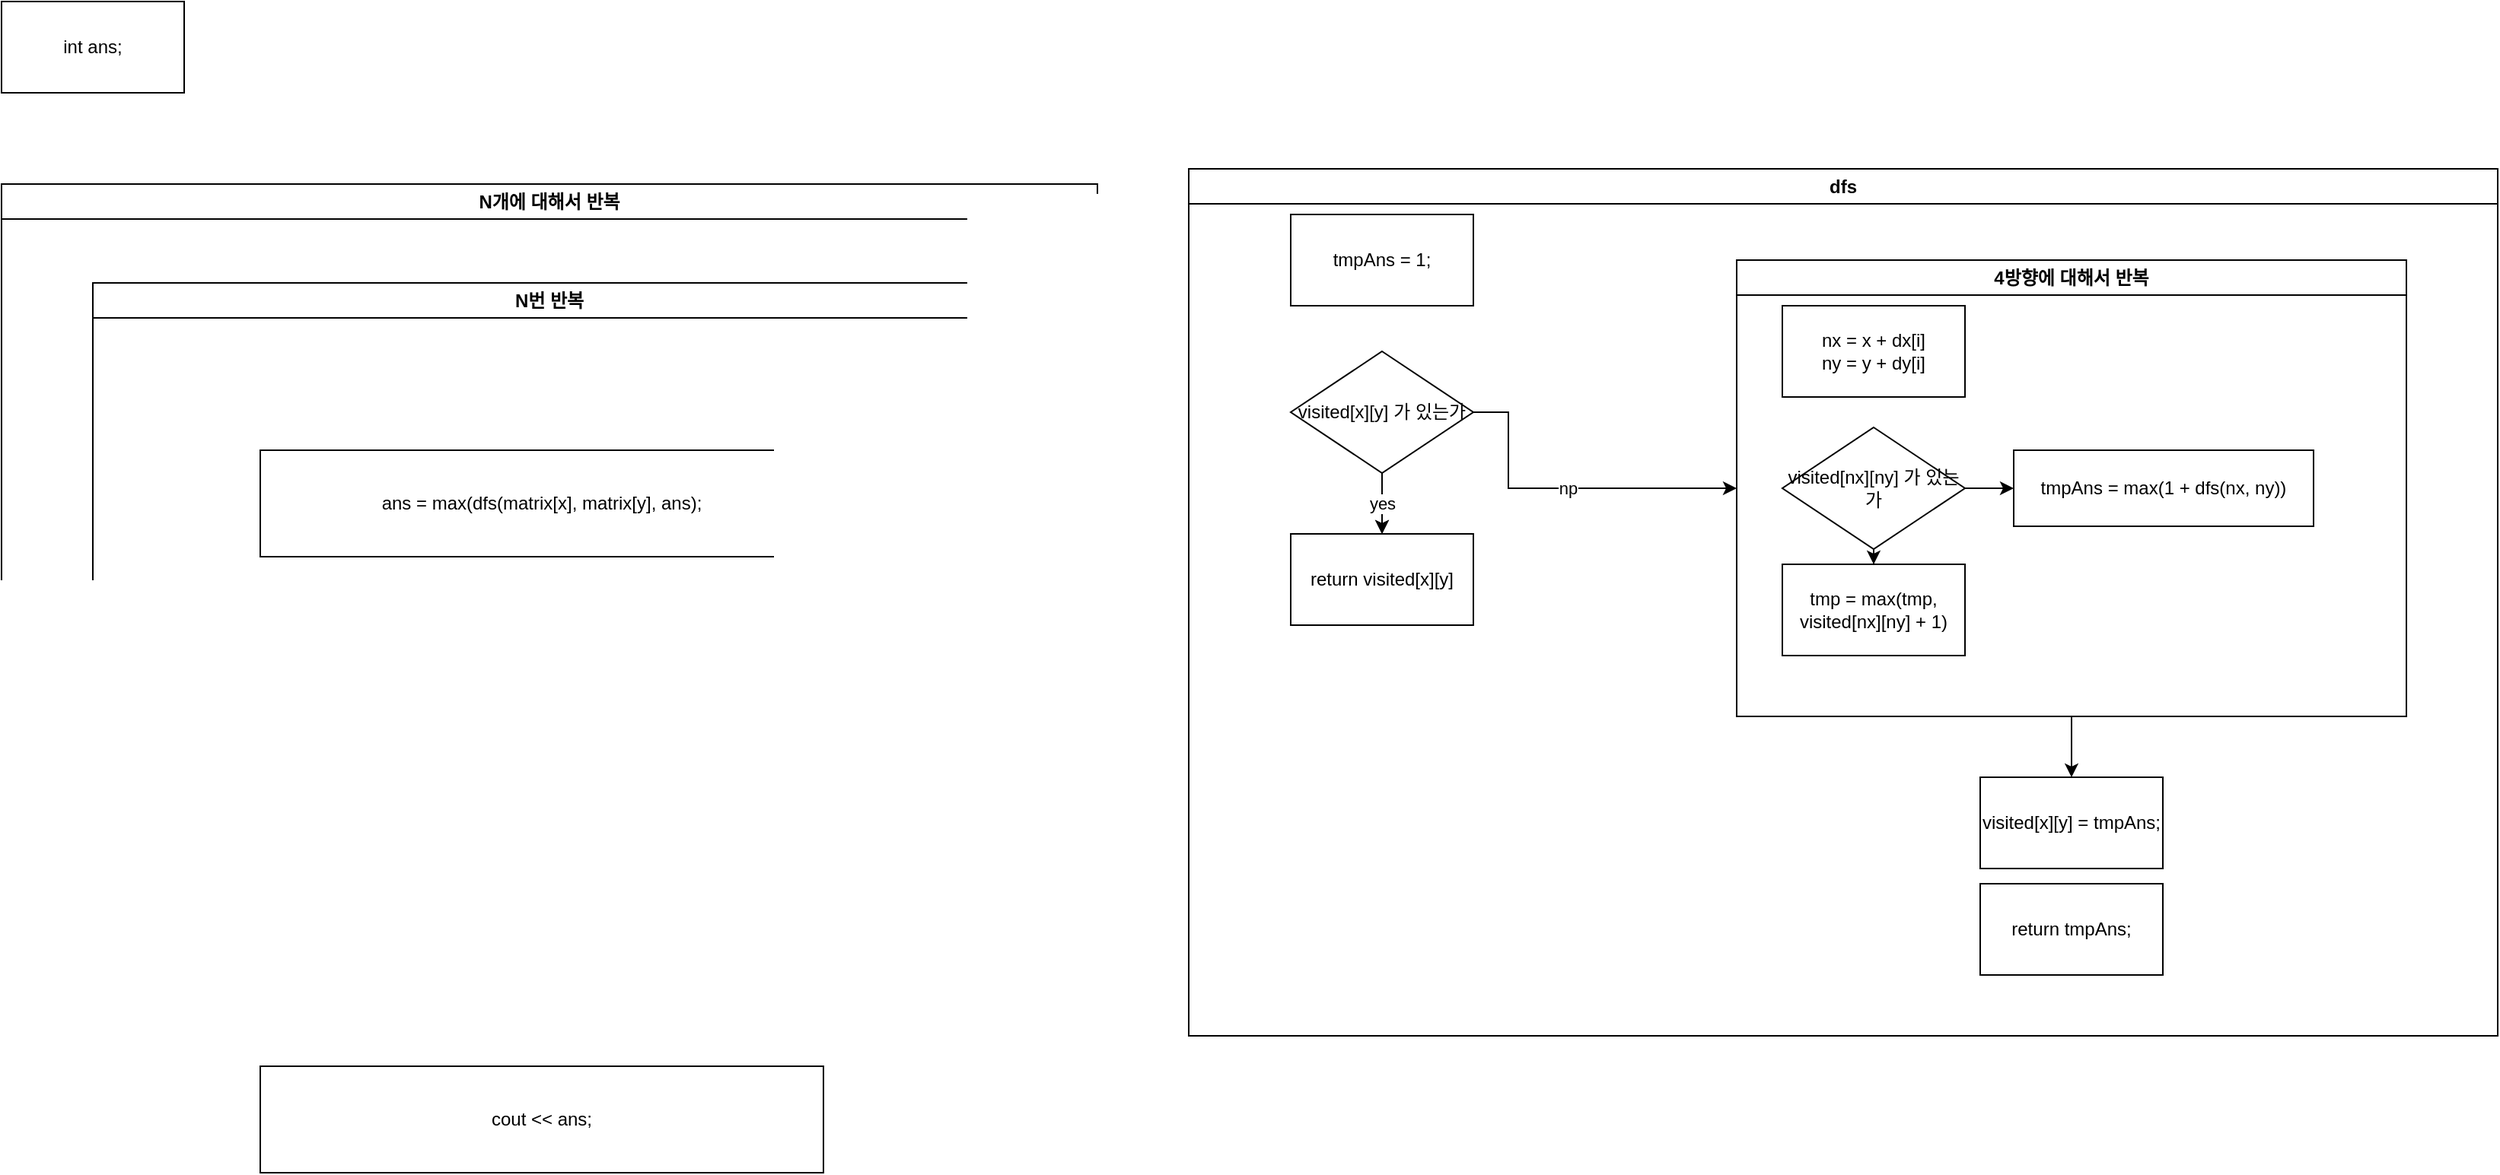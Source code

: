 <mxfile version="22.1.16" type="device">
  <diagram name="페이지-1" id="ShGjVRSIruZooiQjBW9Z">
    <mxGraphModel dx="2554" dy="1331" grid="1" gridSize="10" guides="1" tooltips="1" connect="1" arrows="1" fold="1" page="1" pageScale="1" pageWidth="827" pageHeight="1169" math="0" shadow="0">
      <root>
        <mxCell id="0" />
        <mxCell id="1" parent="0" />
        <mxCell id="S9b_bTh98C7eIGHuwLJT-1" value="int ans;" style="rounded=0;whiteSpace=wrap;html=1;" vertex="1" parent="1">
          <mxGeometry x="100" y="230" width="120" height="60" as="geometry" />
        </mxCell>
        <mxCell id="S9b_bTh98C7eIGHuwLJT-2" value="N개에 대해서 반복" style="swimlane;whiteSpace=wrap;html=1;" vertex="1" parent="1">
          <mxGeometry x="100" y="350" width="720" height="360" as="geometry" />
        </mxCell>
        <mxCell id="S9b_bTh98C7eIGHuwLJT-3" value="N번 반복" style="swimlane;whiteSpace=wrap;html=1;" vertex="1" parent="S9b_bTh98C7eIGHuwLJT-2">
          <mxGeometry x="60" y="65" width="600" height="265" as="geometry" />
        </mxCell>
        <mxCell id="S9b_bTh98C7eIGHuwLJT-25" value="ans = max(dfs(matrix[x], matrix[y], ans);" style="rounded=0;whiteSpace=wrap;html=1;" vertex="1" parent="S9b_bTh98C7eIGHuwLJT-3">
          <mxGeometry x="110" y="110" width="370" height="70" as="geometry" />
        </mxCell>
        <mxCell id="S9b_bTh98C7eIGHuwLJT-14" value="dfs" style="swimlane;whiteSpace=wrap;html=1;" vertex="1" parent="1">
          <mxGeometry x="880" y="340" width="860" height="570" as="geometry" />
        </mxCell>
        <mxCell id="S9b_bTh98C7eIGHuwLJT-22" style="edgeStyle=orthogonalEdgeStyle;rounded=0;orthogonalLoop=1;jettySize=auto;html=1;entryX=0.5;entryY=0;entryDx=0;entryDy=0;" edge="1" parent="S9b_bTh98C7eIGHuwLJT-14" source="S9b_bTh98C7eIGHuwLJT-10" target="S9b_bTh98C7eIGHuwLJT-21">
          <mxGeometry relative="1" as="geometry" />
        </mxCell>
        <mxCell id="S9b_bTh98C7eIGHuwLJT-10" value="4방향에 대해서 반복" style="swimlane;whiteSpace=wrap;html=1;" vertex="1" parent="S9b_bTh98C7eIGHuwLJT-14">
          <mxGeometry x="360" y="60" width="440" height="300" as="geometry" />
        </mxCell>
        <mxCell id="S9b_bTh98C7eIGHuwLJT-19" value="" style="edgeStyle=orthogonalEdgeStyle;rounded=0;orthogonalLoop=1;jettySize=auto;html=1;" edge="1" parent="S9b_bTh98C7eIGHuwLJT-10" source="S9b_bTh98C7eIGHuwLJT-12" target="S9b_bTh98C7eIGHuwLJT-13">
          <mxGeometry relative="1" as="geometry" />
        </mxCell>
        <mxCell id="S9b_bTh98C7eIGHuwLJT-20" value="" style="edgeStyle=orthogonalEdgeStyle;rounded=0;orthogonalLoop=1;jettySize=auto;html=1;" edge="1" parent="S9b_bTh98C7eIGHuwLJT-10" source="S9b_bTh98C7eIGHuwLJT-12" target="S9b_bTh98C7eIGHuwLJT-17">
          <mxGeometry relative="1" as="geometry" />
        </mxCell>
        <mxCell id="S9b_bTh98C7eIGHuwLJT-12" value="visited[nx][ny] 가 있는가" style="rhombus;whiteSpace=wrap;html=1;" vertex="1" parent="S9b_bTh98C7eIGHuwLJT-10">
          <mxGeometry x="30" y="110" width="120" height="80" as="geometry" />
        </mxCell>
        <mxCell id="S9b_bTh98C7eIGHuwLJT-13" value="tmp = max(tmp, visited[nx][ny] + 1)" style="rounded=0;whiteSpace=wrap;html=1;" vertex="1" parent="S9b_bTh98C7eIGHuwLJT-10">
          <mxGeometry x="30" y="200" width="120" height="60" as="geometry" />
        </mxCell>
        <mxCell id="S9b_bTh98C7eIGHuwLJT-11" value="nx = x + dx[i]&lt;br&gt;ny = y + dy[i]" style="rounded=0;whiteSpace=wrap;html=1;" vertex="1" parent="S9b_bTh98C7eIGHuwLJT-10">
          <mxGeometry x="30" y="30" width="120" height="60" as="geometry" />
        </mxCell>
        <mxCell id="S9b_bTh98C7eIGHuwLJT-17" value="tmpAns = max(1 + dfs(nx, ny))" style="rounded=0;whiteSpace=wrap;html=1;" vertex="1" parent="S9b_bTh98C7eIGHuwLJT-10">
          <mxGeometry x="182" y="125" width="197" height="50" as="geometry" />
        </mxCell>
        <mxCell id="S9b_bTh98C7eIGHuwLJT-4" value="visited[x][y] 가 있는가" style="rhombus;whiteSpace=wrap;html=1;" vertex="1" parent="S9b_bTh98C7eIGHuwLJT-14">
          <mxGeometry x="67" y="120" width="120" height="80" as="geometry" />
        </mxCell>
        <mxCell id="S9b_bTh98C7eIGHuwLJT-8" value="np" style="edgeStyle=orthogonalEdgeStyle;rounded=0;orthogonalLoop=1;jettySize=auto;html=1;entryX=0;entryY=0.5;entryDx=0;entryDy=0;exitX=1;exitY=0.5;exitDx=0;exitDy=0;" edge="1" parent="S9b_bTh98C7eIGHuwLJT-14" source="S9b_bTh98C7eIGHuwLJT-4" target="S9b_bTh98C7eIGHuwLJT-10">
          <mxGeometry relative="1" as="geometry">
            <mxPoint x="240" y="70" as="targetPoint" />
            <Array as="points">
              <mxPoint x="210" y="160" />
              <mxPoint x="210" y="210" />
              <mxPoint x="340" y="210" />
            </Array>
          </mxGeometry>
        </mxCell>
        <mxCell id="S9b_bTh98C7eIGHuwLJT-5" value="return visited[x][y]" style="rounded=0;whiteSpace=wrap;html=1;" vertex="1" parent="S9b_bTh98C7eIGHuwLJT-14">
          <mxGeometry x="67" y="240" width="120" height="60" as="geometry" />
        </mxCell>
        <mxCell id="S9b_bTh98C7eIGHuwLJT-7" value="" style="edgeStyle=orthogonalEdgeStyle;rounded=0;orthogonalLoop=1;jettySize=auto;html=1;" edge="1" parent="S9b_bTh98C7eIGHuwLJT-14" source="S9b_bTh98C7eIGHuwLJT-4" target="S9b_bTh98C7eIGHuwLJT-5">
          <mxGeometry relative="1" as="geometry" />
        </mxCell>
        <mxCell id="S9b_bTh98C7eIGHuwLJT-9" value="yes" style="edgeStyle=orthogonalEdgeStyle;rounded=0;orthogonalLoop=1;jettySize=auto;html=1;" edge="1" parent="S9b_bTh98C7eIGHuwLJT-14" source="S9b_bTh98C7eIGHuwLJT-4" target="S9b_bTh98C7eIGHuwLJT-5">
          <mxGeometry relative="1" as="geometry" />
        </mxCell>
        <mxCell id="S9b_bTh98C7eIGHuwLJT-16" value="tmpAns = 1;" style="whiteSpace=wrap;html=1;" vertex="1" parent="S9b_bTh98C7eIGHuwLJT-14">
          <mxGeometry x="67" y="30" width="120" height="60" as="geometry" />
        </mxCell>
        <mxCell id="S9b_bTh98C7eIGHuwLJT-21" value="visited[x][y] = tmpAns;" style="whiteSpace=wrap;html=1;" vertex="1" parent="S9b_bTh98C7eIGHuwLJT-14">
          <mxGeometry x="520" y="400" width="120" height="60" as="geometry" />
        </mxCell>
        <mxCell id="S9b_bTh98C7eIGHuwLJT-23" value="return tmpAns;" style="whiteSpace=wrap;html=1;" vertex="1" parent="S9b_bTh98C7eIGHuwLJT-14">
          <mxGeometry x="520" y="470" width="120" height="60" as="geometry" />
        </mxCell>
        <mxCell id="S9b_bTh98C7eIGHuwLJT-26" value="cout &amp;lt;&amp;lt; ans;" style="rounded=0;whiteSpace=wrap;html=1;" vertex="1" parent="1">
          <mxGeometry x="270" y="930" width="370" height="70" as="geometry" />
        </mxCell>
      </root>
    </mxGraphModel>
  </diagram>
</mxfile>
